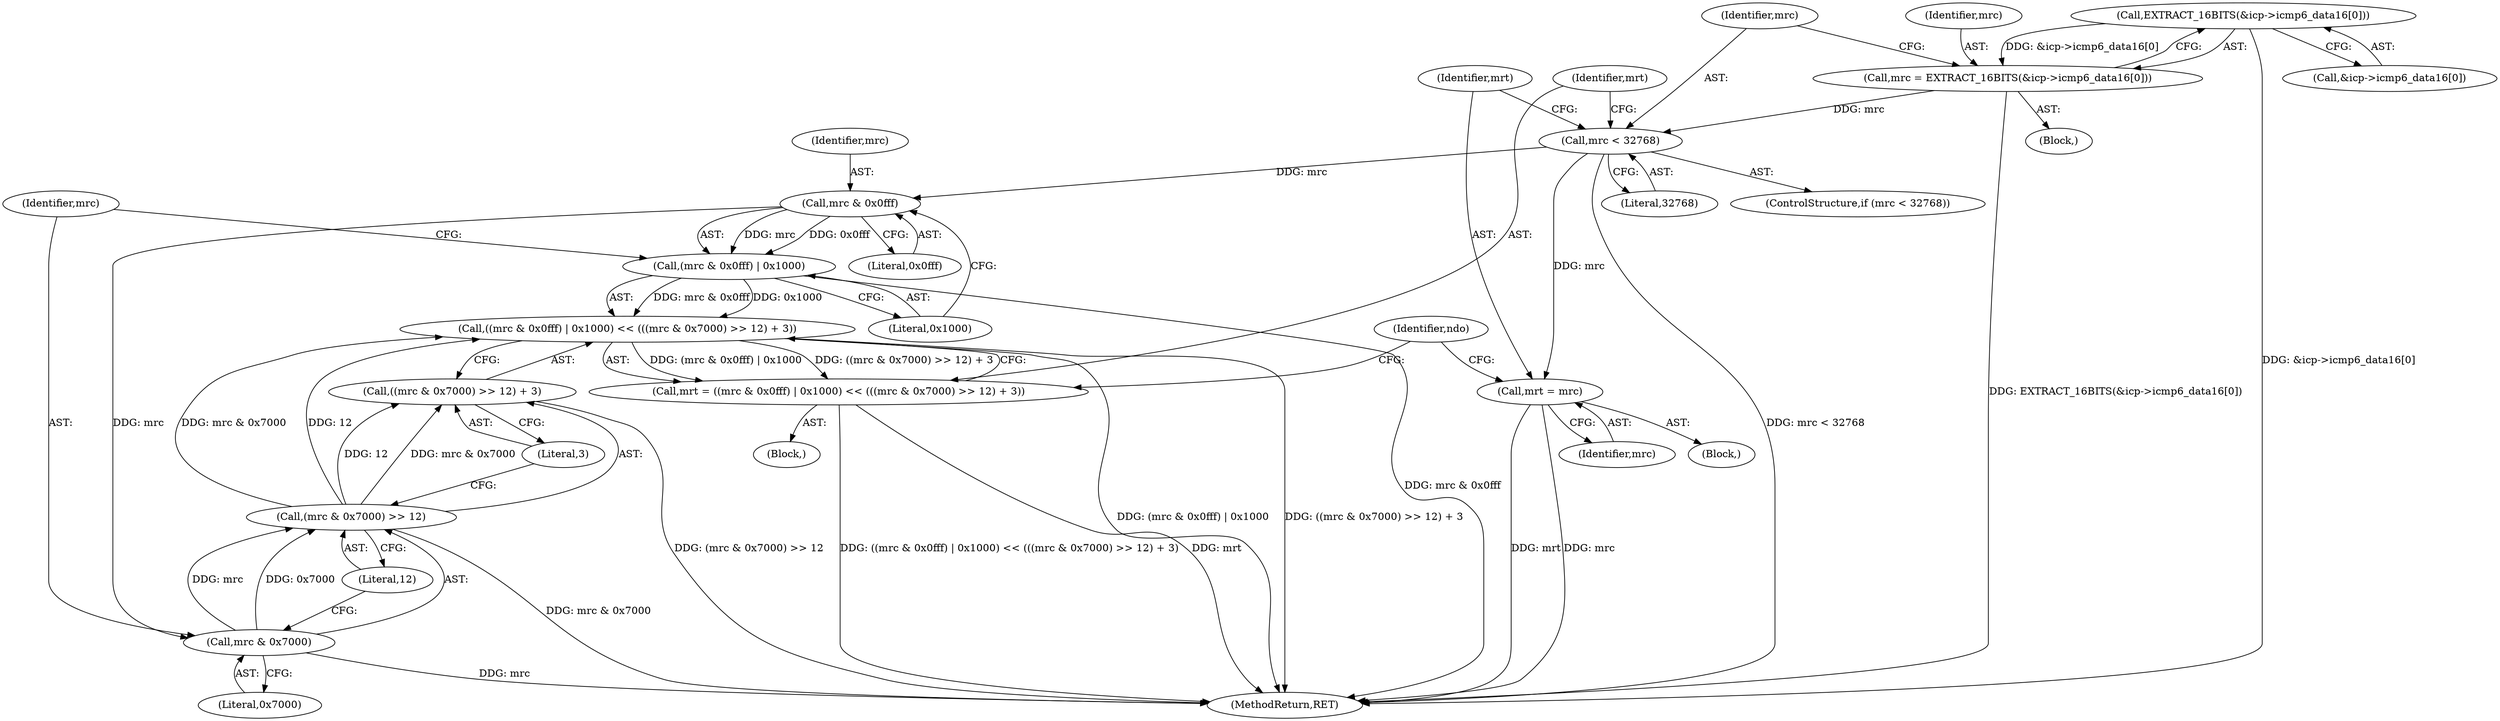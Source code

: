digraph "0_tcpdump_d7505276842e85bfd067fa21cdb32b8a2dc3c5e4_3@array" {
"1000137" [label="(Call,EXTRACT_16BITS(&icp->icmp6_data16[0]))"];
"1000135" [label="(Call,mrc = EXTRACT_16BITS(&icp->icmp6_data16[0]))"];
"1000145" [label="(Call,mrc < 32768)"];
"1000149" [label="(Call,mrt = mrc)"];
"1000158" [label="(Call,mrc & 0x0fff)"];
"1000157" [label="(Call,(mrc & 0x0fff) | 0x1000)"];
"1000156" [label="(Call,((mrc & 0x0fff) | 0x1000) << (((mrc & 0x7000) >> 12) + 3))"];
"1000154" [label="(Call,mrt = ((mrc & 0x0fff) | 0x1000) << (((mrc & 0x7000) >> 12) + 3))"];
"1000164" [label="(Call,mrc & 0x7000)"];
"1000163" [label="(Call,(mrc & 0x7000) >> 12)"];
"1000162" [label="(Call,((mrc & 0x7000) >> 12) + 3)"];
"1000136" [label="(Identifier,mrc)"];
"1000150" [label="(Identifier,mrt)"];
"1000165" [label="(Identifier,mrc)"];
"1000162" [label="(Call,((mrc & 0x7000) >> 12) + 3)"];
"1000105" [label="(Block,)"];
"1000145" [label="(Call,mrc < 32768)"];
"1000153" [label="(Block,)"];
"1000171" [label="(Identifier,ndo)"];
"1000135" [label="(Call,mrc = EXTRACT_16BITS(&icp->icmp6_data16[0]))"];
"1000159" [label="(Identifier,mrc)"];
"1000163" [label="(Call,(mrc & 0x7000) >> 12)"];
"1000161" [label="(Literal,0x1000)"];
"1000167" [label="(Literal,12)"];
"1000164" [label="(Call,mrc & 0x7000)"];
"1000154" [label="(Call,mrt = ((mrc & 0x0fff) | 0x1000) << (((mrc & 0x7000) >> 12) + 3))"];
"1000158" [label="(Call,mrc & 0x0fff)"];
"1000138" [label="(Call,&icp->icmp6_data16[0])"];
"1000155" [label="(Identifier,mrt)"];
"1000147" [label="(Literal,32768)"];
"1000148" [label="(Block,)"];
"1000166" [label="(Literal,0x7000)"];
"1000151" [label="(Identifier,mrc)"];
"1000168" [label="(Literal,3)"];
"1000146" [label="(Identifier,mrc)"];
"1000157" [label="(Call,(mrc & 0x0fff) | 0x1000)"];
"1000160" [label="(Literal,0x0fff)"];
"1000376" [label="(MethodReturn,RET)"];
"1000149" [label="(Call,mrt = mrc)"];
"1000137" [label="(Call,EXTRACT_16BITS(&icp->icmp6_data16[0]))"];
"1000156" [label="(Call,((mrc & 0x0fff) | 0x1000) << (((mrc & 0x7000) >> 12) + 3))"];
"1000144" [label="(ControlStructure,if (mrc < 32768))"];
"1000137" -> "1000135"  [label="AST: "];
"1000137" -> "1000138"  [label="CFG: "];
"1000138" -> "1000137"  [label="AST: "];
"1000135" -> "1000137"  [label="CFG: "];
"1000137" -> "1000376"  [label="DDG: &icp->icmp6_data16[0]"];
"1000137" -> "1000135"  [label="DDG: &icp->icmp6_data16[0]"];
"1000135" -> "1000105"  [label="AST: "];
"1000136" -> "1000135"  [label="AST: "];
"1000146" -> "1000135"  [label="CFG: "];
"1000135" -> "1000376"  [label="DDG: EXTRACT_16BITS(&icp->icmp6_data16[0])"];
"1000135" -> "1000145"  [label="DDG: mrc"];
"1000145" -> "1000144"  [label="AST: "];
"1000145" -> "1000147"  [label="CFG: "];
"1000146" -> "1000145"  [label="AST: "];
"1000147" -> "1000145"  [label="AST: "];
"1000150" -> "1000145"  [label="CFG: "];
"1000155" -> "1000145"  [label="CFG: "];
"1000145" -> "1000376"  [label="DDG: mrc < 32768"];
"1000145" -> "1000149"  [label="DDG: mrc"];
"1000145" -> "1000158"  [label="DDG: mrc"];
"1000149" -> "1000148"  [label="AST: "];
"1000149" -> "1000151"  [label="CFG: "];
"1000150" -> "1000149"  [label="AST: "];
"1000151" -> "1000149"  [label="AST: "];
"1000171" -> "1000149"  [label="CFG: "];
"1000149" -> "1000376"  [label="DDG: mrc"];
"1000149" -> "1000376"  [label="DDG: mrt"];
"1000158" -> "1000157"  [label="AST: "];
"1000158" -> "1000160"  [label="CFG: "];
"1000159" -> "1000158"  [label="AST: "];
"1000160" -> "1000158"  [label="AST: "];
"1000161" -> "1000158"  [label="CFG: "];
"1000158" -> "1000157"  [label="DDG: mrc"];
"1000158" -> "1000157"  [label="DDG: 0x0fff"];
"1000158" -> "1000164"  [label="DDG: mrc"];
"1000157" -> "1000156"  [label="AST: "];
"1000157" -> "1000161"  [label="CFG: "];
"1000161" -> "1000157"  [label="AST: "];
"1000165" -> "1000157"  [label="CFG: "];
"1000157" -> "1000376"  [label="DDG: mrc & 0x0fff"];
"1000157" -> "1000156"  [label="DDG: mrc & 0x0fff"];
"1000157" -> "1000156"  [label="DDG: 0x1000"];
"1000156" -> "1000154"  [label="AST: "];
"1000156" -> "1000162"  [label="CFG: "];
"1000162" -> "1000156"  [label="AST: "];
"1000154" -> "1000156"  [label="CFG: "];
"1000156" -> "1000376"  [label="DDG: (mrc & 0x0fff) | 0x1000"];
"1000156" -> "1000376"  [label="DDG: ((mrc & 0x7000) >> 12) + 3"];
"1000156" -> "1000154"  [label="DDG: (mrc & 0x0fff) | 0x1000"];
"1000156" -> "1000154"  [label="DDG: ((mrc & 0x7000) >> 12) + 3"];
"1000163" -> "1000156"  [label="DDG: mrc & 0x7000"];
"1000163" -> "1000156"  [label="DDG: 12"];
"1000154" -> "1000153"  [label="AST: "];
"1000155" -> "1000154"  [label="AST: "];
"1000171" -> "1000154"  [label="CFG: "];
"1000154" -> "1000376"  [label="DDG: mrt"];
"1000154" -> "1000376"  [label="DDG: ((mrc & 0x0fff) | 0x1000) << (((mrc & 0x7000) >> 12) + 3)"];
"1000164" -> "1000163"  [label="AST: "];
"1000164" -> "1000166"  [label="CFG: "];
"1000165" -> "1000164"  [label="AST: "];
"1000166" -> "1000164"  [label="AST: "];
"1000167" -> "1000164"  [label="CFG: "];
"1000164" -> "1000376"  [label="DDG: mrc"];
"1000164" -> "1000163"  [label="DDG: mrc"];
"1000164" -> "1000163"  [label="DDG: 0x7000"];
"1000163" -> "1000162"  [label="AST: "];
"1000163" -> "1000167"  [label="CFG: "];
"1000167" -> "1000163"  [label="AST: "];
"1000168" -> "1000163"  [label="CFG: "];
"1000163" -> "1000376"  [label="DDG: mrc & 0x7000"];
"1000163" -> "1000162"  [label="DDG: mrc & 0x7000"];
"1000163" -> "1000162"  [label="DDG: 12"];
"1000162" -> "1000168"  [label="CFG: "];
"1000168" -> "1000162"  [label="AST: "];
"1000162" -> "1000376"  [label="DDG: (mrc & 0x7000) >> 12"];
}
